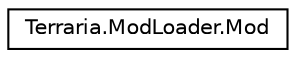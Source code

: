 digraph "Graphical Class Hierarchy"
{
 // LATEX_PDF_SIZE
  edge [fontname="Helvetica",fontsize="10",labelfontname="Helvetica",labelfontsize="10"];
  node [fontname="Helvetica",fontsize="10",shape=record];
  rankdir="LR";
  Node0 [label="Terraria.ModLoader.Mod",height=0.2,width=0.4,color="black", fillcolor="white", style="filled",URL="$class_terraria_1_1_mod_loader_1_1_mod.html",tooltip="Mod is an abstract class that you will override. It serves as a central place from which the mod's co..."];
}
